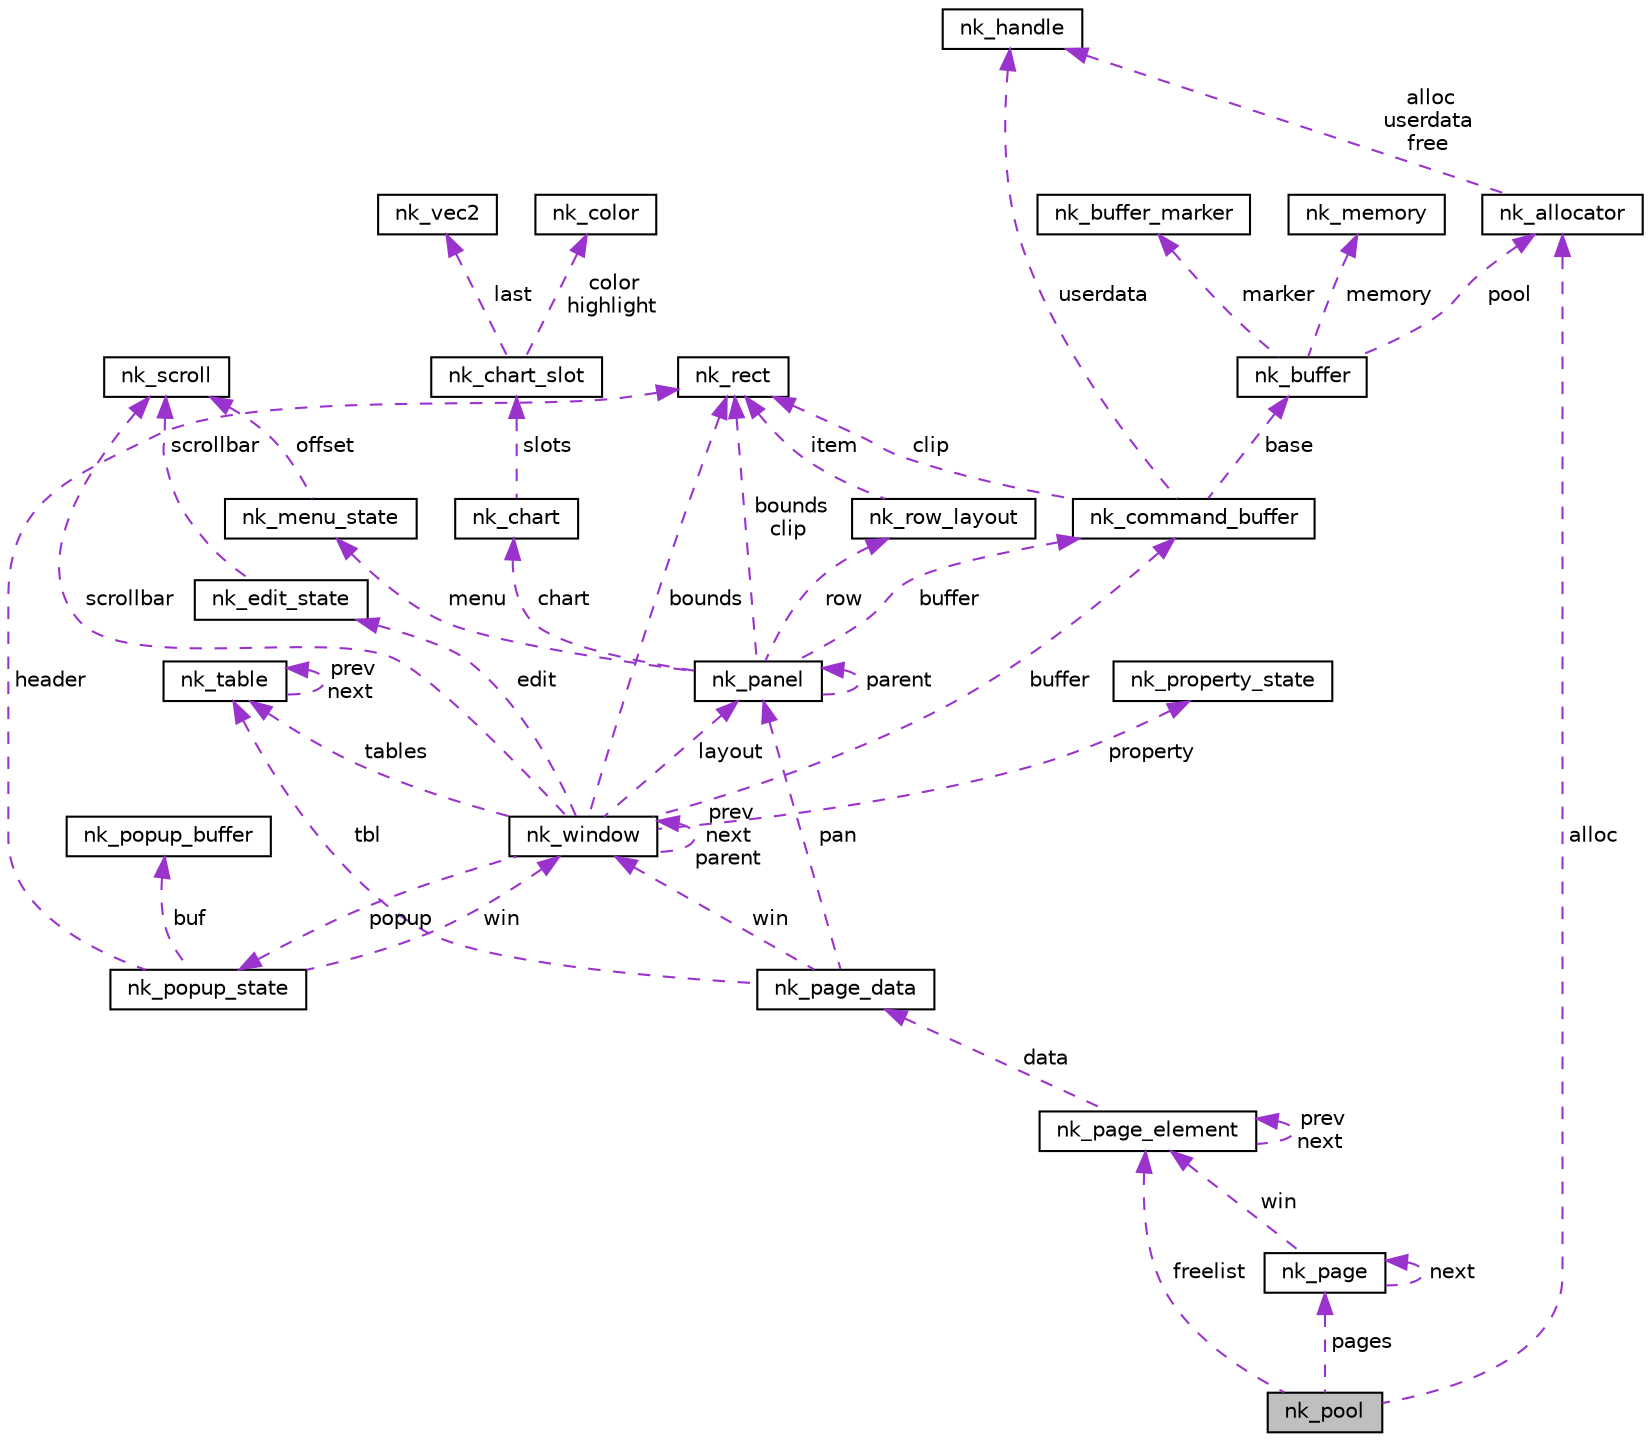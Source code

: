 digraph "nk_pool"
{
 // LATEX_PDF_SIZE
  edge [fontname="Helvetica",fontsize="10",labelfontname="Helvetica",labelfontsize="10"];
  node [fontname="Helvetica",fontsize="10",shape=record];
  Node1 [label="nk_pool",height=0.2,width=0.4,color="black", fillcolor="grey75", style="filled", fontcolor="black",tooltip=" "];
  Node2 -> Node1 [dir="back",color="darkorchid3",fontsize="10",style="dashed",label=" alloc" ,fontname="Helvetica"];
  Node2 [label="nk_allocator",height=0.2,width=0.4,color="black", fillcolor="white", style="filled",URL="$structnk__allocator.html",tooltip=" "];
  Node3 -> Node2 [dir="back",color="darkorchid3",fontsize="10",style="dashed",label=" alloc\nuserdata\nfree" ,fontname="Helvetica"];
  Node3 [label="nk_handle",height=0.2,width=0.4,color="black", fillcolor="white", style="filled",URL="$unionnk__handle.html",tooltip=" "];
  Node4 -> Node1 [dir="back",color="darkorchid3",fontsize="10",style="dashed",label=" pages" ,fontname="Helvetica"];
  Node4 [label="nk_page",height=0.2,width=0.4,color="black", fillcolor="white", style="filled",URL="$structnk__page.html",tooltip=" "];
  Node4 -> Node4 [dir="back",color="darkorchid3",fontsize="10",style="dashed",label=" next" ,fontname="Helvetica"];
  Node5 -> Node4 [dir="back",color="darkorchid3",fontsize="10",style="dashed",label=" win" ,fontname="Helvetica"];
  Node5 [label="nk_page_element",height=0.2,width=0.4,color="black", fillcolor="white", style="filled",URL="$structnk__page__element.html",tooltip=" "];
  Node6 -> Node5 [dir="back",color="darkorchid3",fontsize="10",style="dashed",label=" data" ,fontname="Helvetica"];
  Node6 [label="nk_page_data",height=0.2,width=0.4,color="black", fillcolor="white", style="filled",URL="$unionnk__page__data.html",tooltip=" "];
  Node7 -> Node6 [dir="back",color="darkorchid3",fontsize="10",style="dashed",label=" win" ,fontname="Helvetica"];
  Node7 [label="nk_window",height=0.2,width=0.4,color="black", fillcolor="white", style="filled",URL="$structnk__window.html",tooltip=" "];
  Node8 -> Node7 [dir="back",color="darkorchid3",fontsize="10",style="dashed",label=" buffer" ,fontname="Helvetica"];
  Node8 [label="nk_command_buffer",height=0.2,width=0.4,color="black", fillcolor="white", style="filled",URL="$structnk__command__buffer.html",tooltip=" "];
  Node9 -> Node8 [dir="back",color="darkorchid3",fontsize="10",style="dashed",label=" clip" ,fontname="Helvetica"];
  Node9 [label="nk_rect",height=0.2,width=0.4,color="black", fillcolor="white", style="filled",URL="$structnk__rect.html",tooltip=" "];
  Node10 -> Node8 [dir="back",color="darkorchid3",fontsize="10",style="dashed",label=" base" ,fontname="Helvetica"];
  Node10 [label="nk_buffer",height=0.2,width=0.4,color="black", fillcolor="white", style="filled",URL="$structnk__buffer.html",tooltip=" "];
  Node2 -> Node10 [dir="back",color="darkorchid3",fontsize="10",style="dashed",label=" pool" ,fontname="Helvetica"];
  Node11 -> Node10 [dir="back",color="darkorchid3",fontsize="10",style="dashed",label=" marker" ,fontname="Helvetica"];
  Node11 [label="nk_buffer_marker",height=0.2,width=0.4,color="black", fillcolor="white", style="filled",URL="$structnk__buffer__marker.html",tooltip=" "];
  Node12 -> Node10 [dir="back",color="darkorchid3",fontsize="10",style="dashed",label=" memory" ,fontname="Helvetica"];
  Node12 [label="nk_memory",height=0.2,width=0.4,color="black", fillcolor="white", style="filled",URL="$structnk__memory.html",tooltip=" "];
  Node3 -> Node8 [dir="back",color="darkorchid3",fontsize="10",style="dashed",label=" userdata" ,fontname="Helvetica"];
  Node13 -> Node7 [dir="back",color="darkorchid3",fontsize="10",style="dashed",label=" scrollbar" ,fontname="Helvetica"];
  Node13 [label="nk_scroll",height=0.2,width=0.4,color="black", fillcolor="white", style="filled",URL="$structnk__scroll.html",tooltip=" "];
  Node9 -> Node7 [dir="back",color="darkorchid3",fontsize="10",style="dashed",label=" bounds" ,fontname="Helvetica"];
  Node7 -> Node7 [dir="back",color="darkorchid3",fontsize="10",style="dashed",label=" prev\nnext\nparent" ,fontname="Helvetica"];
  Node14 -> Node7 [dir="back",color="darkorchid3",fontsize="10",style="dashed",label=" property" ,fontname="Helvetica"];
  Node14 [label="nk_property_state",height=0.2,width=0.4,color="black", fillcolor="white", style="filled",URL="$structnk__property__state.html",tooltip=" "];
  Node15 -> Node7 [dir="back",color="darkorchid3",fontsize="10",style="dashed",label=" layout" ,fontname="Helvetica"];
  Node15 [label="nk_panel",height=0.2,width=0.4,color="black", fillcolor="white", style="filled",URL="$structnk__panel.html",tooltip=" "];
  Node8 -> Node15 [dir="back",color="darkorchid3",fontsize="10",style="dashed",label=" buffer" ,fontname="Helvetica"];
  Node9 -> Node15 [dir="back",color="darkorchid3",fontsize="10",style="dashed",label=" bounds\nclip" ,fontname="Helvetica"];
  Node16 -> Node15 [dir="back",color="darkorchid3",fontsize="10",style="dashed",label=" row" ,fontname="Helvetica"];
  Node16 [label="nk_row_layout",height=0.2,width=0.4,color="black", fillcolor="white", style="filled",URL="$structnk__row__layout.html",tooltip=" "];
  Node9 -> Node16 [dir="back",color="darkorchid3",fontsize="10",style="dashed",label=" item" ,fontname="Helvetica"];
  Node15 -> Node15 [dir="back",color="darkorchid3",fontsize="10",style="dashed",label=" parent" ,fontname="Helvetica"];
  Node17 -> Node15 [dir="back",color="darkorchid3",fontsize="10",style="dashed",label=" menu" ,fontname="Helvetica"];
  Node17 [label="nk_menu_state",height=0.2,width=0.4,color="black", fillcolor="white", style="filled",URL="$structnk__menu__state.html",tooltip=" "];
  Node13 -> Node17 [dir="back",color="darkorchid3",fontsize="10",style="dashed",label=" offset" ,fontname="Helvetica"];
  Node18 -> Node15 [dir="back",color="darkorchid3",fontsize="10",style="dashed",label=" chart" ,fontname="Helvetica"];
  Node18 [label="nk_chart",height=0.2,width=0.4,color="black", fillcolor="white", style="filled",URL="$structnk__chart.html",tooltip=" "];
  Node19 -> Node18 [dir="back",color="darkorchid3",fontsize="10",style="dashed",label=" slots" ,fontname="Helvetica"];
  Node19 [label="nk_chart_slot",height=0.2,width=0.4,color="black", fillcolor="white", style="filled",URL="$structnk__chart__slot.html",tooltip=" "];
  Node20 -> Node19 [dir="back",color="darkorchid3",fontsize="10",style="dashed",label=" color\nhighlight" ,fontname="Helvetica"];
  Node20 [label="nk_color",height=0.2,width=0.4,color="black", fillcolor="white", style="filled",URL="$structnk__color.html",tooltip=" "];
  Node21 -> Node19 [dir="back",color="darkorchid3",fontsize="10",style="dashed",label=" last" ,fontname="Helvetica"];
  Node21 [label="nk_vec2",height=0.2,width=0.4,color="black", fillcolor="white", style="filled",URL="$structnk__vec2.html",tooltip=" "];
  Node22 -> Node7 [dir="back",color="darkorchid3",fontsize="10",style="dashed",label=" tables" ,fontname="Helvetica"];
  Node22 [label="nk_table",height=0.2,width=0.4,color="black", fillcolor="white", style="filled",URL="$structnk__table.html",tooltip=" "];
  Node22 -> Node22 [dir="back",color="darkorchid3",fontsize="10",style="dashed",label=" prev\nnext" ,fontname="Helvetica"];
  Node23 -> Node7 [dir="back",color="darkorchid3",fontsize="10",style="dashed",label=" edit" ,fontname="Helvetica"];
  Node23 [label="nk_edit_state",height=0.2,width=0.4,color="black", fillcolor="white", style="filled",URL="$structnk__edit__state.html",tooltip=" "];
  Node13 -> Node23 [dir="back",color="darkorchid3",fontsize="10",style="dashed",label=" scrollbar" ,fontname="Helvetica"];
  Node24 -> Node7 [dir="back",color="darkorchid3",fontsize="10",style="dashed",label=" popup" ,fontname="Helvetica"];
  Node24 [label="nk_popup_state",height=0.2,width=0.4,color="black", fillcolor="white", style="filled",URL="$structnk__popup__state.html",tooltip=" "];
  Node9 -> Node24 [dir="back",color="darkorchid3",fontsize="10",style="dashed",label=" header" ,fontname="Helvetica"];
  Node25 -> Node24 [dir="back",color="darkorchid3",fontsize="10",style="dashed",label=" buf" ,fontname="Helvetica"];
  Node25 [label="nk_popup_buffer",height=0.2,width=0.4,color="black", fillcolor="white", style="filled",URL="$structnk__popup__buffer.html",tooltip=" "];
  Node7 -> Node24 [dir="back",color="darkorchid3",fontsize="10",style="dashed",label=" win" ,fontname="Helvetica"];
  Node15 -> Node6 [dir="back",color="darkorchid3",fontsize="10",style="dashed",label=" pan" ,fontname="Helvetica"];
  Node22 -> Node6 [dir="back",color="darkorchid3",fontsize="10",style="dashed",label=" tbl" ,fontname="Helvetica"];
  Node5 -> Node5 [dir="back",color="darkorchid3",fontsize="10",style="dashed",label=" prev\nnext" ,fontname="Helvetica"];
  Node5 -> Node1 [dir="back",color="darkorchid3",fontsize="10",style="dashed",label=" freelist" ,fontname="Helvetica"];
}

